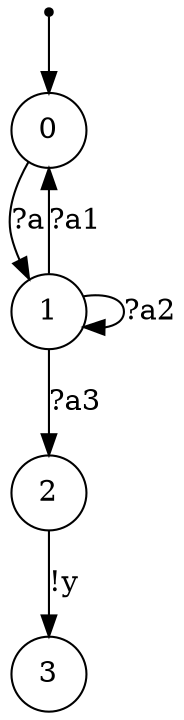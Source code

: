 digraph {
 node [shape=point] ENTRY
 node [shape=circle]
 ENTRY -> 0
0 -> 1 [label="?a"]
1 -> 2 [label="?a3"]
2 -> 3 [label="!y"]
1 -> 1 [label="?a2"]
1 -> 0 [label="?a1"]
}
